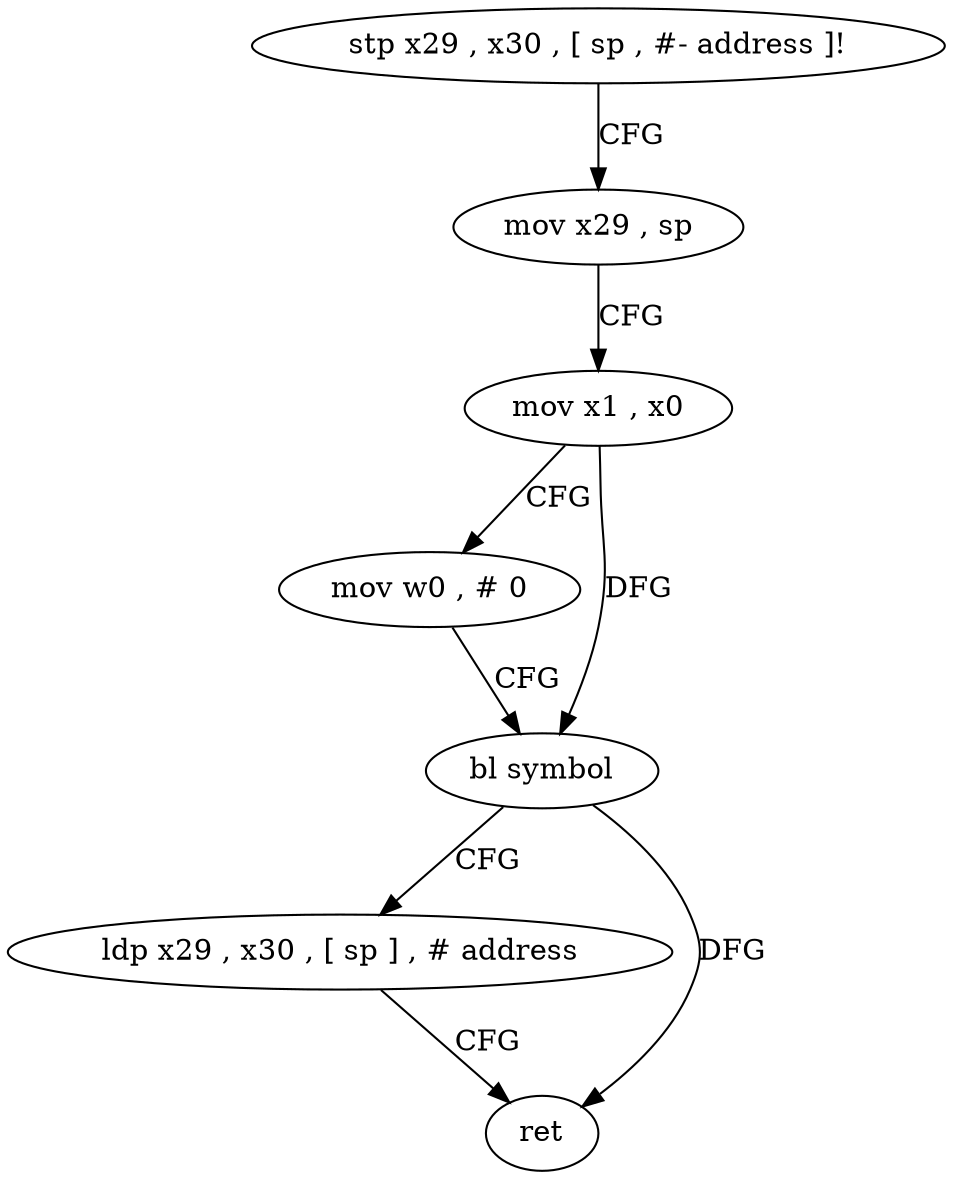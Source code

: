 digraph "func" {
"4397036" [label = "stp x29 , x30 , [ sp , #- address ]!" ]
"4397040" [label = "mov x29 , sp" ]
"4397044" [label = "mov x1 , x0" ]
"4397048" [label = "mov w0 , # 0" ]
"4397052" [label = "bl symbol" ]
"4397056" [label = "ldp x29 , x30 , [ sp ] , # address" ]
"4397060" [label = "ret" ]
"4397036" -> "4397040" [ label = "CFG" ]
"4397040" -> "4397044" [ label = "CFG" ]
"4397044" -> "4397048" [ label = "CFG" ]
"4397044" -> "4397052" [ label = "DFG" ]
"4397048" -> "4397052" [ label = "CFG" ]
"4397052" -> "4397056" [ label = "CFG" ]
"4397052" -> "4397060" [ label = "DFG" ]
"4397056" -> "4397060" [ label = "CFG" ]
}
